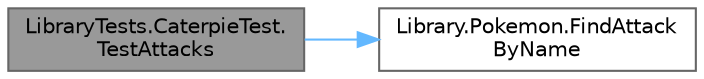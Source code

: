 digraph "LibraryTests.CaterpieTest.TestAttacks"
{
 // INTERACTIVE_SVG=YES
 // LATEX_PDF_SIZE
  bgcolor="transparent";
  edge [fontname=Helvetica,fontsize=10,labelfontname=Helvetica,labelfontsize=10];
  node [fontname=Helvetica,fontsize=10,shape=box,height=0.2,width=0.4];
  rankdir="LR";
  Node1 [id="Node000001",label="LibraryTests.CaterpieTest.\lTestAttacks",height=0.2,width=0.4,color="gray40", fillcolor="grey60", style="filled", fontcolor="black",tooltip="Test de los ataques que tiene Caterpie, confirmando que fueron creados correctamente."];
  Node1 -> Node2 [id="edge1_Node000001_Node000002",color="steelblue1",style="solid",tooltip=" "];
  Node2 [id="Node000002",label="Library.Pokemon.FindAttack\lByName",height=0.2,width=0.4,color="grey40", fillcolor="white", style="filled",URL="$classLibrary_1_1Pokemon.html#ab6cbaeb20e371ec9049d2b53ed8c7e8c",tooltip="Busca un ataque dentro de la lista de ataques comparando el nombre."];
}
